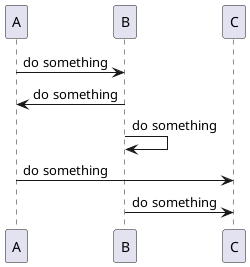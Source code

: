 @startuml

A -> B: do something
B -> A: do something
B -> B: do something
A -> C: do something

B -> C: do something

@enduml